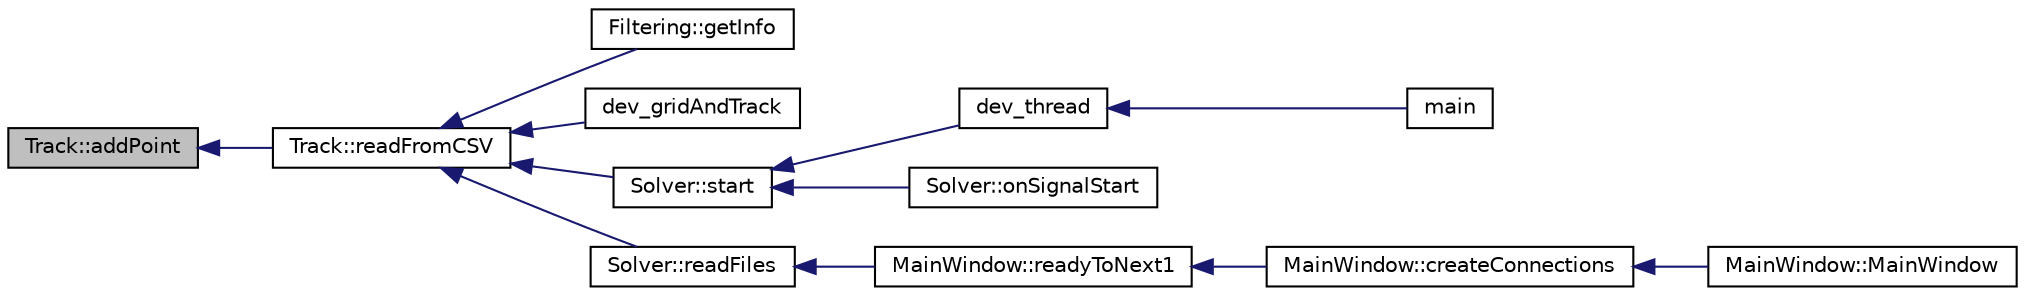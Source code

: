 digraph "Track::addPoint"
{
 // INTERACTIVE_SVG=YES
  bgcolor="transparent";
  edge [fontname="Helvetica",fontsize="10",labelfontname="Helvetica",labelfontsize="10"];
  node [fontname="Helvetica",fontsize="10",shape=record];
  rankdir="LR";
  Node1 [label="Track::addPoint",height=0.2,width=0.4,color="black", fillcolor="grey75", style="filled", fontcolor="black"];
  Node1 -> Node2 [dir="back",color="midnightblue",fontsize="10",style="solid",fontname="Helvetica"];
  Node2 [label="Track::readFromCSV",height=0.2,width=0.4,color="black",URL="$class_track.html#aff258a8c303ee8a09a962d237f3823e7",tooltip="Reads a csv file and inserts each point in m_points vector. "];
  Node2 -> Node3 [dir="back",color="midnightblue",fontsize="10",style="solid",fontname="Helvetica"];
  Node3 [label="Filtering::getInfo",height=0.2,width=0.4,color="black",URL="$class_filtering.html#ad96665ec38911625b6778741000fbfe2",tooltip="getInfo "];
  Node2 -> Node4 [dir="back",color="midnightblue",fontsize="10",style="solid",fontname="Helvetica"];
  Node4 [label="dev_gridAndTrack",height=0.2,width=0.4,color="black",URL="$main_8cpp.html#a141063eccadf0e03662d414d897d9f5d"];
  Node2 -> Node5 [dir="back",color="midnightblue",fontsize="10",style="solid",fontname="Helvetica"];
  Node5 [label="Solver::start",height=0.2,width=0.4,color="black",URL="$class_solver.html#a97bc7169c18b339fecd4937150f907c3"];
  Node5 -> Node6 [dir="back",color="midnightblue",fontsize="10",style="solid",fontname="Helvetica"];
  Node6 [label="dev_thread",height=0.2,width=0.4,color="black",URL="$main_8cpp.html#a9dd67c19acf7317c6296b63e29dcfab9"];
  Node6 -> Node7 [dir="back",color="midnightblue",fontsize="10",style="solid",fontname="Helvetica"];
  Node7 [label="main",height=0.2,width=0.4,color="black",URL="$main_8cpp.html#a0ddf1224851353fc92bfbff6f499fa97"];
  Node5 -> Node8 [dir="back",color="midnightblue",fontsize="10",style="solid",fontname="Helvetica"];
  Node8 [label="Solver::onSignalStart",height=0.2,width=0.4,color="black",URL="$class_solver.html#a323c9c0407f26a2ed3ec3ff5ed02a760"];
  Node2 -> Node9 [dir="back",color="midnightblue",fontsize="10",style="solid",fontname="Helvetica"];
  Node9 [label="Solver::readFiles",height=0.2,width=0.4,color="black",URL="$class_solver.html#acbe7e47bcad48b8ddba95c9281c8bf23",tooltip="readFiles Read files : track and grid "];
  Node9 -> Node10 [dir="back",color="midnightblue",fontsize="10",style="solid",fontname="Helvetica"];
  Node10 [label="MainWindow::readyToNext1",height=0.2,width=0.4,color="black",URL="$class_main_window.html#ad39bbe8ced0d3248206ac0ca6c444d55",tooltip="readyToNext1 Pass informations "];
  Node10 -> Node11 [dir="back",color="midnightblue",fontsize="10",style="solid",fontname="Helvetica"];
  Node11 [label="MainWindow::createConnections",height=0.2,width=0.4,color="black",URL="$class_main_window.html#af773488e0b16efe6c0fc67ad348b86b2",tooltip="createConnections "];
  Node11 -> Node12 [dir="back",color="midnightblue",fontsize="10",style="solid",fontname="Helvetica"];
  Node12 [label="MainWindow::MainWindow",height=0.2,width=0.4,color="black",URL="$class_main_window.html#a8b244be8b7b7db1b08de2a2acb9409db"];
}
